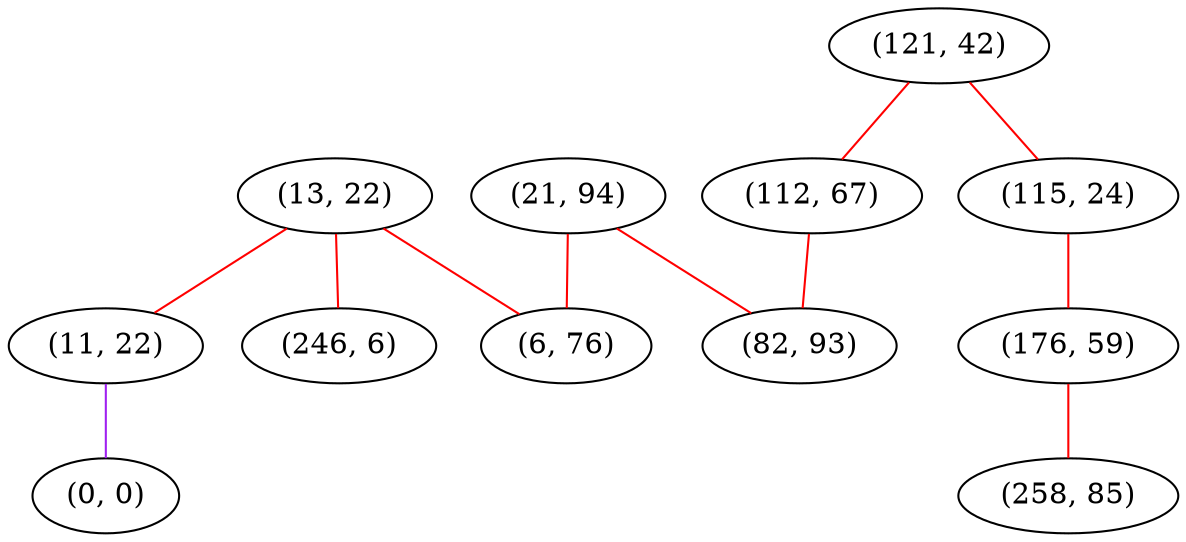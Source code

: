 graph "" {
"(13, 22)";
"(121, 42)";
"(115, 24)";
"(112, 67)";
"(176, 59)";
"(11, 22)";
"(21, 94)";
"(82, 93)";
"(0, 0)";
"(246, 6)";
"(6, 76)";
"(258, 85)";
"(13, 22)" -- "(6, 76)"  [color=red, key=0, weight=1];
"(13, 22)" -- "(11, 22)"  [color=red, key=0, weight=1];
"(13, 22)" -- "(246, 6)"  [color=red, key=0, weight=1];
"(121, 42)" -- "(115, 24)"  [color=red, key=0, weight=1];
"(121, 42)" -- "(112, 67)"  [color=red, key=0, weight=1];
"(115, 24)" -- "(176, 59)"  [color=red, key=0, weight=1];
"(112, 67)" -- "(82, 93)"  [color=red, key=0, weight=1];
"(176, 59)" -- "(258, 85)"  [color=red, key=0, weight=1];
"(11, 22)" -- "(0, 0)"  [color=purple, key=0, weight=4];
"(21, 94)" -- "(6, 76)"  [color=red, key=0, weight=1];
"(21, 94)" -- "(82, 93)"  [color=red, key=0, weight=1];
}
